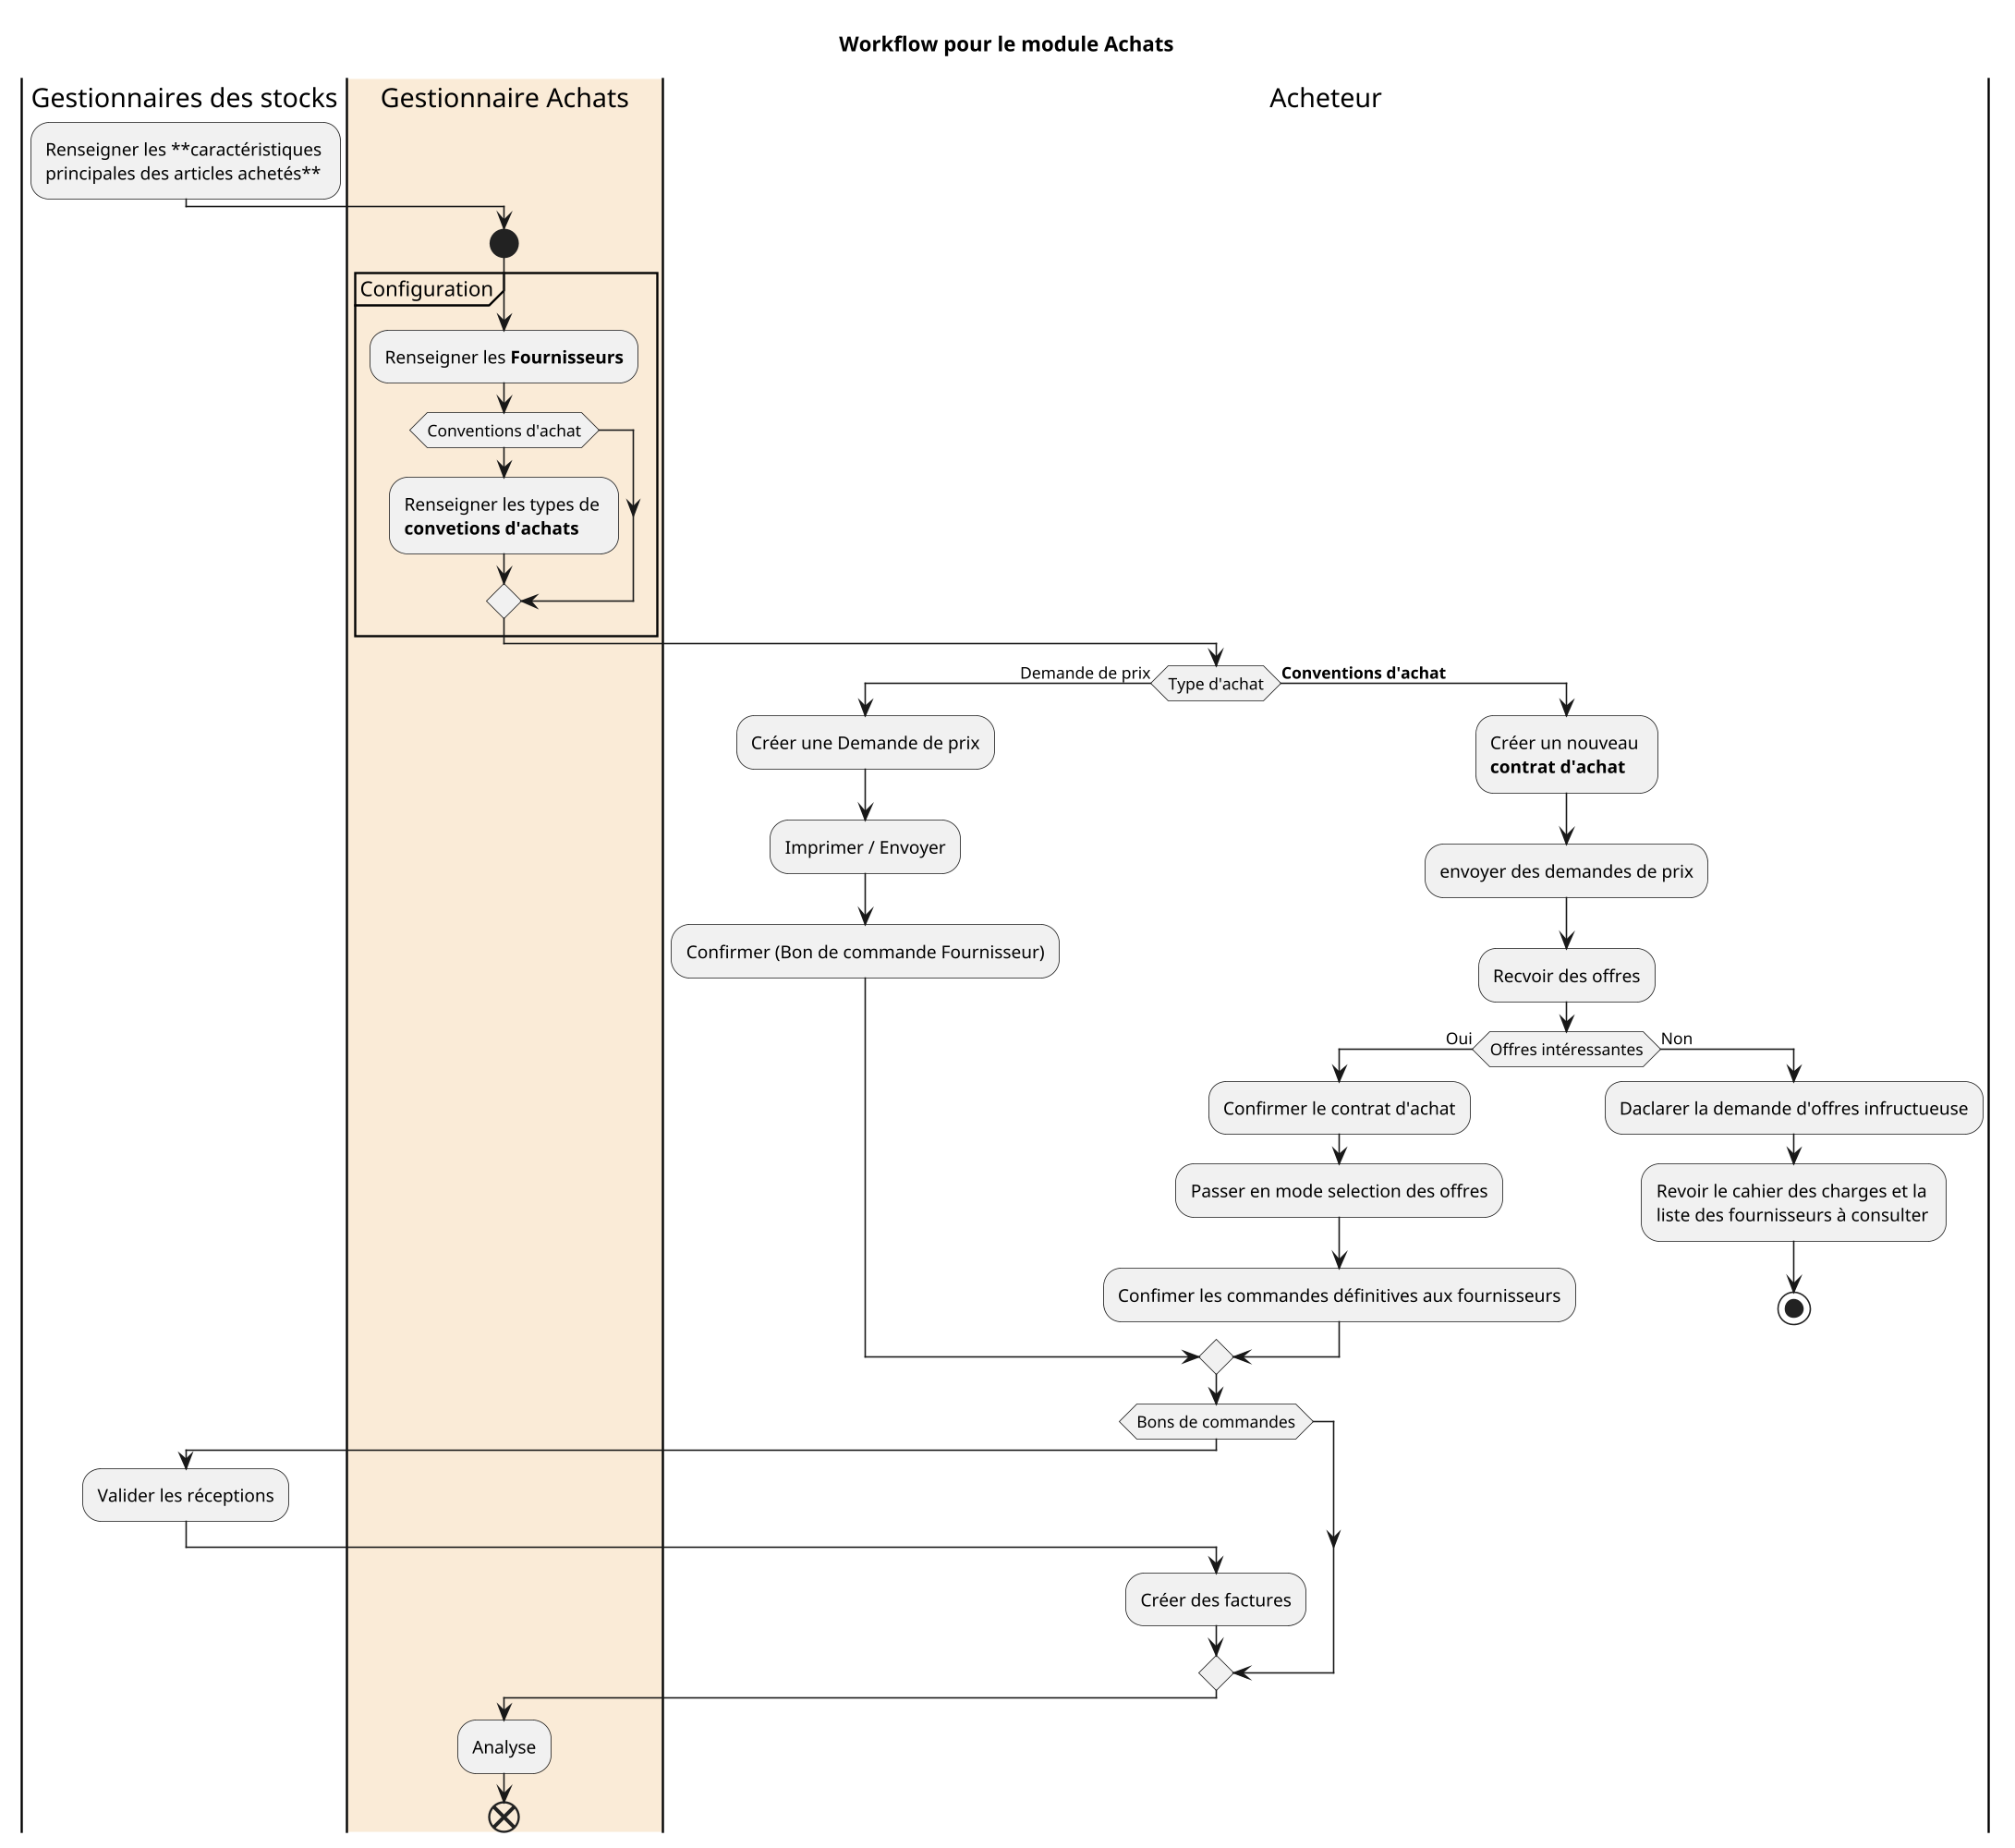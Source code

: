 
@startuml activity-achats
title Workflow pour le module Achats 
scale 200 width
scale 2000 height

|Gestionnaires des stocks|
    :Renseigner les **caractéristiques \nprincipales des articles achetés**;

|#AntiqueWhite|Gestionnaire Achats|
start
partition Configuration {
    :Renseigner les **Fournisseurs**;
    if (Conventions d'achat) then 
        :Renseigner les types de \n**convetions d'achats**;
    endif
}

|Acheteur|
if (Type d'achat) then (Demande de prix)
    :Créer une Demande de prix;
    :Imprimer / Envoyer;
    :Confirmer (Bon de commande Fournisseur);
else (**Conventions d'achat**)
    :Créer un nouveau \n**contrat d'achat**;
    :envoyer des demandes de prix;
    :Recvoir des offres;
    if (Offres intéressantes) then (Oui) 
        :Confirmer le contrat d'achat;
        :Passer en mode selection des offres;
        :Confimer les commandes définitives aux fournisseurs;
    else (Non)
        :Daclarer la demande d'offres infructueuse;
        :Revoir le cahier des charges et la \nliste des fournisseurs à consulter;
        stop
    endif
endif
if (Bons de commandes) then
    |Gestionnaires des stocks|
        :Valider les réceptions;
    |Acheteur|
        :Créer des factures;
endif


' Avec l'option **_Conventions d'achat_** activé dans la configuration :

' 1. vérifier et valider les types de convetions d'achats existants par défaut.
' 1. créer un nouveau type de convention d'achat.
' 1. créer un nouveau contrat d'achat.
' 1. envoyer des demandes de prix pour recvoir des offres.
' 1. confirmer le contrat et passer en mode selection des offres.
' 1. confimer les commandes définitives aux fournisseurs selon le mode de passation de contrat choisie.


|#AntiqueWhite|Gestionnaire Achats|
:Analyse;

end

@enduml